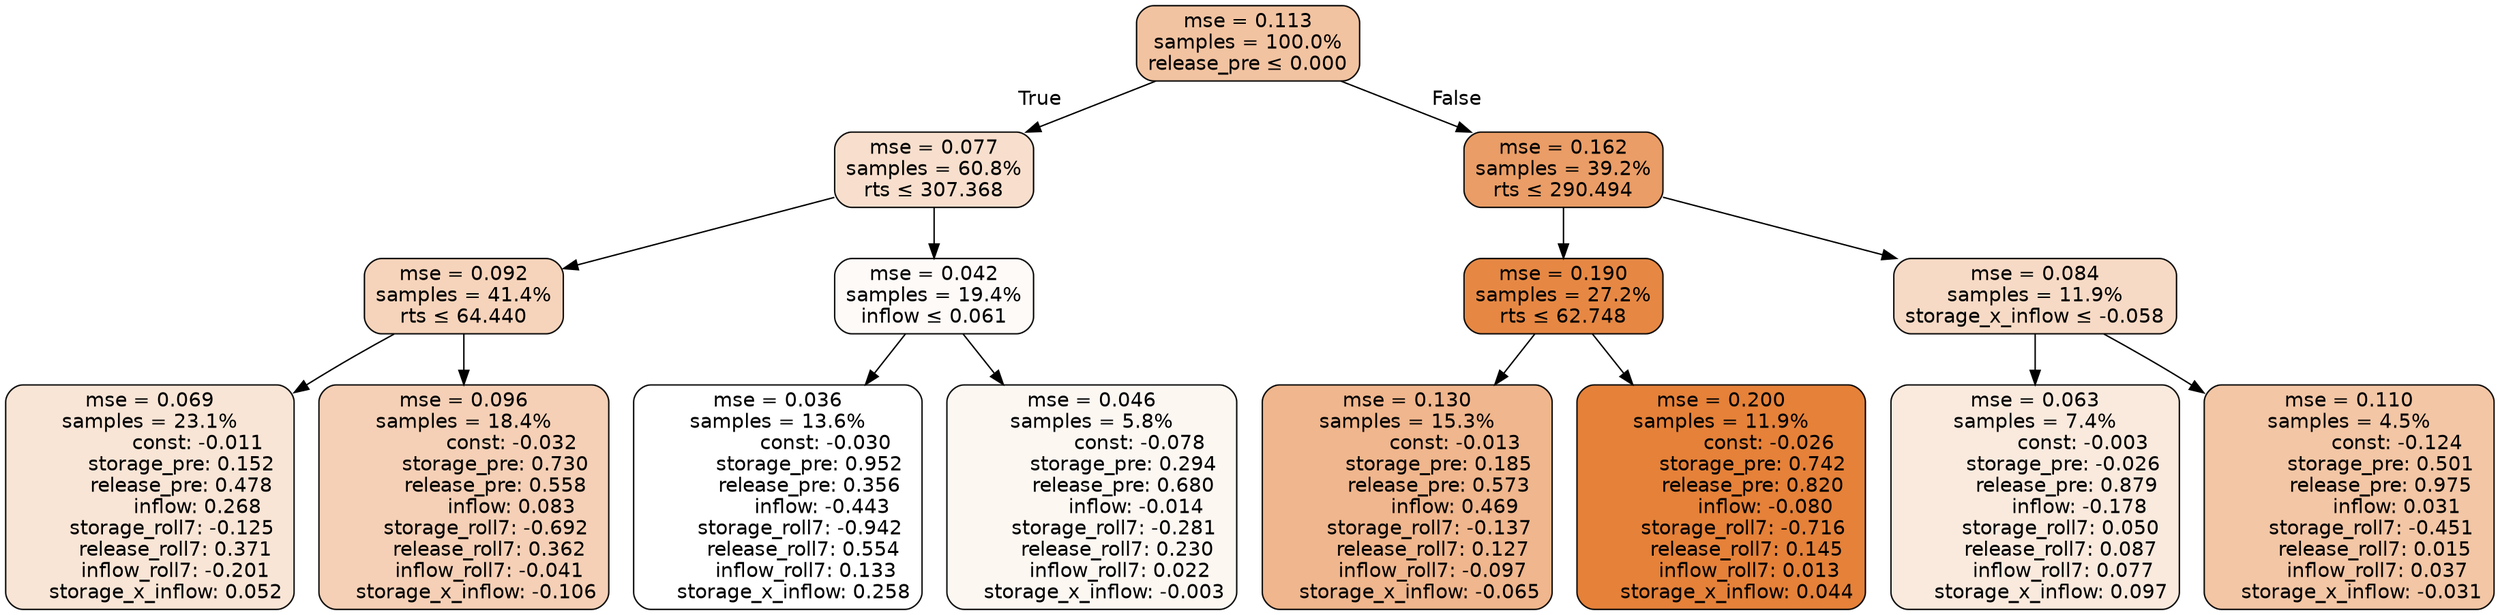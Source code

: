 digraph tree {
bgcolor="transparent"
node [shape=rectangle, style="filled, rounded", color="black", fontname=helvetica] ;
edge [fontname=helvetica] ;
	"0" [label="mse = 0.113
samples = 100.0%
release_pre &le; 0.000", fillcolor="#f2c3a1"]
	"1" [label="mse = 0.077
samples = 60.8%
rts &le; 307.368", fillcolor="#f8dfcd"]
	"2" [label="mse = 0.092
samples = 41.4%
rts &le; 64.440", fillcolor="#f6d4bb"]
	"3" [label="mse = 0.069
samples = 23.1%
               const: -0.011
          storage_pre: 0.152
          release_pre: 0.478
               inflow: 0.268
       storage_roll7: -0.125
        release_roll7: 0.371
        inflow_roll7: -0.201
     storage_x_inflow: 0.052", fillcolor="#f9e5d6"]
	"4" [label="mse = 0.096
samples = 18.4%
               const: -0.032
          storage_pre: 0.730
          release_pre: 0.558
               inflow: 0.083
       storage_roll7: -0.692
        release_roll7: 0.362
        inflow_roll7: -0.041
    storage_x_inflow: -0.106", fillcolor="#f5d0b6"]
	"5" [label="mse = 0.042
samples = 19.4%
inflow &le; 0.061", fillcolor="#fefaf8"]
	"6" [label="mse = 0.036
samples = 13.6%
               const: -0.030
          storage_pre: 0.952
          release_pre: 0.356
              inflow: -0.443
       storage_roll7: -0.942
        release_roll7: 0.554
         inflow_roll7: 0.133
     storage_x_inflow: 0.258", fillcolor="#ffffff"]
	"7" [label="mse = 0.046
samples = 5.8%
               const: -0.078
          storage_pre: 0.294
          release_pre: 0.680
              inflow: -0.014
       storage_roll7: -0.281
        release_roll7: 0.230
         inflow_roll7: 0.022
    storage_x_inflow: -0.003", fillcolor="#fdf7f2"]
	"8" [label="mse = 0.162
samples = 39.2%
rts &le; 290.494", fillcolor="#ea9d66"]
	"9" [label="mse = 0.190
samples = 27.2%
rts &le; 62.748", fillcolor="#e68844"]
	"10" [label="mse = 0.130
samples = 15.3%
               const: -0.013
          storage_pre: 0.185
          release_pre: 0.573
               inflow: 0.469
       storage_roll7: -0.137
        release_roll7: 0.127
        inflow_roll7: -0.097
    storage_x_inflow: -0.065", fillcolor="#f0b68d"]
	"11" [label="mse = 0.200
samples = 11.9%
               const: -0.026
          storage_pre: 0.742
          release_pre: 0.820
              inflow: -0.080
       storage_roll7: -0.716
        release_roll7: 0.145
         inflow_roll7: 0.013
     storage_x_inflow: 0.044", fillcolor="#e58139"]
	"12" [label="mse = 0.084
samples = 11.9%
storage_x_inflow &le; -0.058", fillcolor="#f7dac5"]
	"13" [label="mse = 0.063
samples = 7.4%
               const: -0.003
         storage_pre: -0.026
          release_pre: 0.879
              inflow: -0.178
        storage_roll7: 0.050
        release_roll7: 0.087
         inflow_roll7: 0.077
     storage_x_inflow: 0.097", fillcolor="#faeade"]
	"14" [label="mse = 0.110
samples = 4.5%
               const: -0.124
          storage_pre: 0.501
          release_pre: 0.975
               inflow: 0.031
       storage_roll7: -0.451
        release_roll7: 0.015
         inflow_roll7: 0.037
    storage_x_inflow: -0.031", fillcolor="#f3c6a5"]

	"0" -> "1" [labeldistance=2.5, labelangle=45, headlabel="True"]
	"1" -> "2"
	"2" -> "3"
	"2" -> "4"
	"1" -> "5"
	"5" -> "6"
	"5" -> "7"
	"0" -> "8" [labeldistance=2.5, labelangle=-45, headlabel="False"]
	"8" -> "9"
	"9" -> "10"
	"9" -> "11"
	"8" -> "12"
	"12" -> "13"
	"12" -> "14"
}